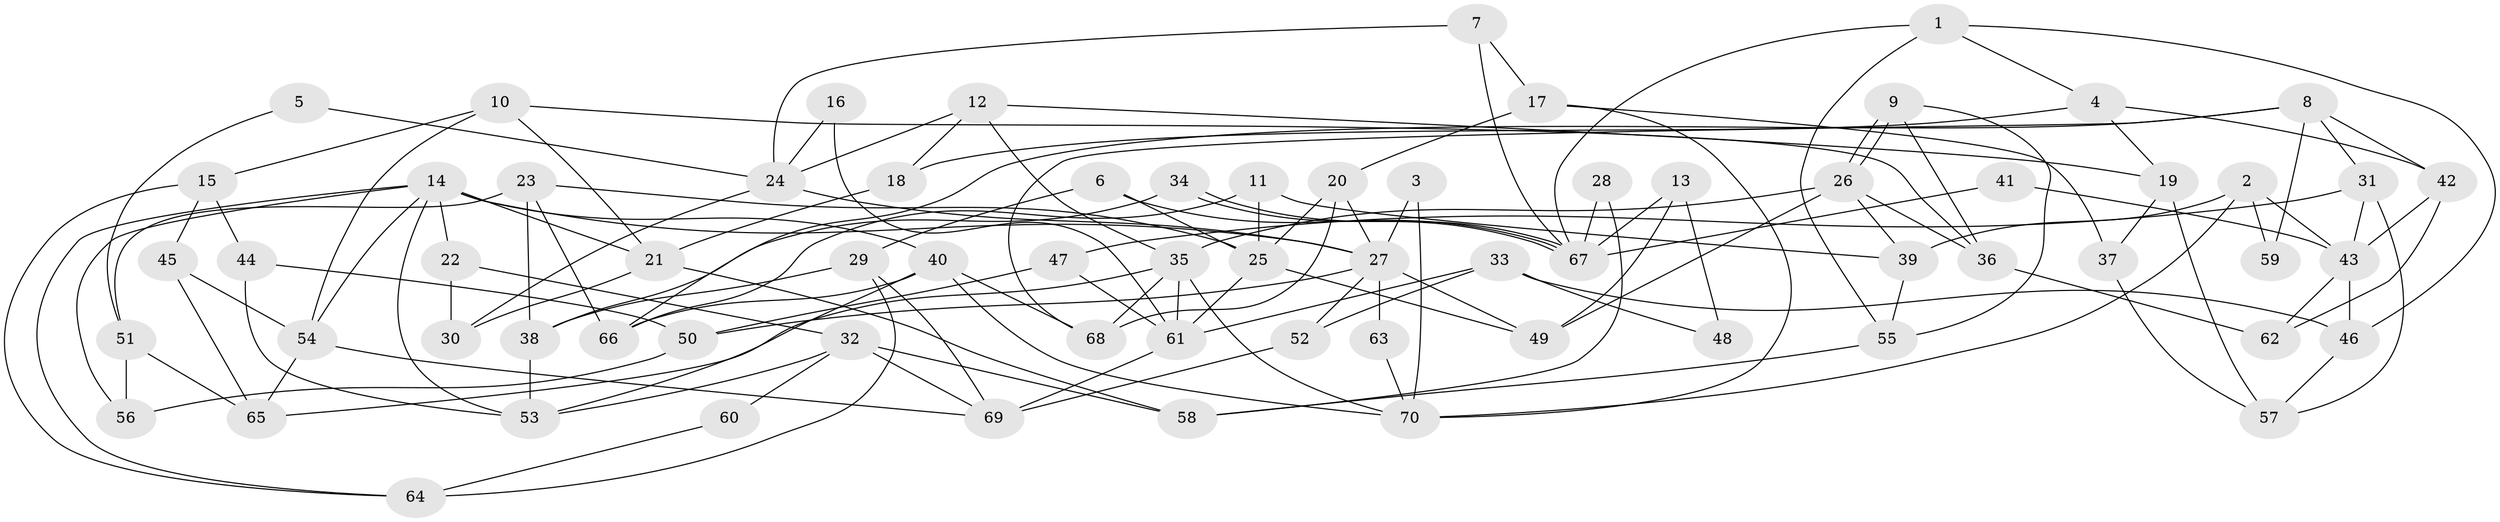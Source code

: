 // coarse degree distribution, {4: 0.3469387755102041, 2: 0.12244897959183673, 3: 0.16326530612244897, 7: 0.10204081632653061, 6: 0.08163265306122448, 5: 0.14285714285714285, 8: 0.04081632653061224}
// Generated by graph-tools (version 1.1) at 2025/52/03/04/25 21:52:58]
// undirected, 70 vertices, 140 edges
graph export_dot {
graph [start="1"]
  node [color=gray90,style=filled];
  1;
  2;
  3;
  4;
  5;
  6;
  7;
  8;
  9;
  10;
  11;
  12;
  13;
  14;
  15;
  16;
  17;
  18;
  19;
  20;
  21;
  22;
  23;
  24;
  25;
  26;
  27;
  28;
  29;
  30;
  31;
  32;
  33;
  34;
  35;
  36;
  37;
  38;
  39;
  40;
  41;
  42;
  43;
  44;
  45;
  46;
  47;
  48;
  49;
  50;
  51;
  52;
  53;
  54;
  55;
  56;
  57;
  58;
  59;
  60;
  61;
  62;
  63;
  64;
  65;
  66;
  67;
  68;
  69;
  70;
  1 -- 67;
  1 -- 4;
  1 -- 46;
  1 -- 55;
  2 -- 43;
  2 -- 70;
  2 -- 39;
  2 -- 59;
  3 -- 70;
  3 -- 27;
  4 -- 42;
  4 -- 19;
  4 -- 18;
  5 -- 24;
  5 -- 51;
  6 -- 25;
  6 -- 29;
  6 -- 67;
  7 -- 67;
  7 -- 24;
  7 -- 17;
  8 -- 68;
  8 -- 66;
  8 -- 31;
  8 -- 42;
  8 -- 59;
  9 -- 26;
  9 -- 26;
  9 -- 36;
  9 -- 55;
  10 -- 54;
  10 -- 21;
  10 -- 15;
  10 -- 36;
  11 -- 39;
  11 -- 66;
  11 -- 25;
  12 -- 18;
  12 -- 35;
  12 -- 19;
  12 -- 24;
  13 -- 67;
  13 -- 49;
  13 -- 48;
  14 -- 40;
  14 -- 27;
  14 -- 21;
  14 -- 22;
  14 -- 53;
  14 -- 54;
  14 -- 56;
  14 -- 64;
  15 -- 44;
  15 -- 45;
  15 -- 64;
  16 -- 24;
  16 -- 61;
  17 -- 20;
  17 -- 37;
  17 -- 70;
  18 -- 21;
  19 -- 37;
  19 -- 57;
  20 -- 25;
  20 -- 68;
  20 -- 27;
  21 -- 58;
  21 -- 30;
  22 -- 30;
  22 -- 32;
  23 -- 25;
  23 -- 38;
  23 -- 51;
  23 -- 66;
  24 -- 27;
  24 -- 30;
  25 -- 61;
  25 -- 49;
  26 -- 39;
  26 -- 35;
  26 -- 36;
  26 -- 49;
  27 -- 49;
  27 -- 50;
  27 -- 52;
  27 -- 63;
  28 -- 67;
  28 -- 58;
  29 -- 64;
  29 -- 69;
  29 -- 38;
  31 -- 57;
  31 -- 43;
  31 -- 47;
  32 -- 69;
  32 -- 53;
  32 -- 58;
  32 -- 60;
  33 -- 46;
  33 -- 52;
  33 -- 48;
  33 -- 61;
  34 -- 67;
  34 -- 67;
  34 -- 38;
  35 -- 61;
  35 -- 65;
  35 -- 68;
  35 -- 70;
  36 -- 62;
  37 -- 57;
  38 -- 53;
  39 -- 55;
  40 -- 53;
  40 -- 70;
  40 -- 66;
  40 -- 68;
  41 -- 67;
  41 -- 43;
  42 -- 62;
  42 -- 43;
  43 -- 46;
  43 -- 62;
  44 -- 53;
  44 -- 50;
  45 -- 54;
  45 -- 65;
  46 -- 57;
  47 -- 50;
  47 -- 61;
  50 -- 56;
  51 -- 65;
  51 -- 56;
  52 -- 69;
  54 -- 65;
  54 -- 69;
  55 -- 58;
  60 -- 64;
  61 -- 69;
  63 -- 70;
}
